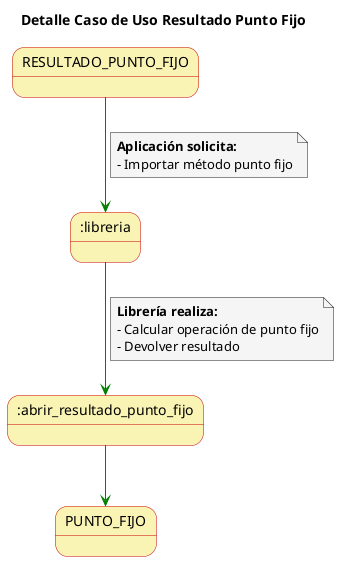 @startuml

skinparam state {
  BackgroundColor #faf4b4
  BorderColor #c90000
}

skinparam note {
  BackgroundColor #f5f5f5
}

skinparam linetype polyline

title Detalle Caso de Uso Resultado Punto Fijo

RESULTADO_PUNTO_FIJO-[#green]-> :libreria
note on link
  **Aplicación solicita:**
  - Importar método punto fijo
end note

:libreria -[#green]-> :abrir_resultado_punto_fijo
note on link
  **Librería realiza:**
  - Calcular operación de punto fijo
  - Devolver resultado
end note

:abrir_resultado_punto_fijo -[#green]-> PUNTO_FIJO

@enduml